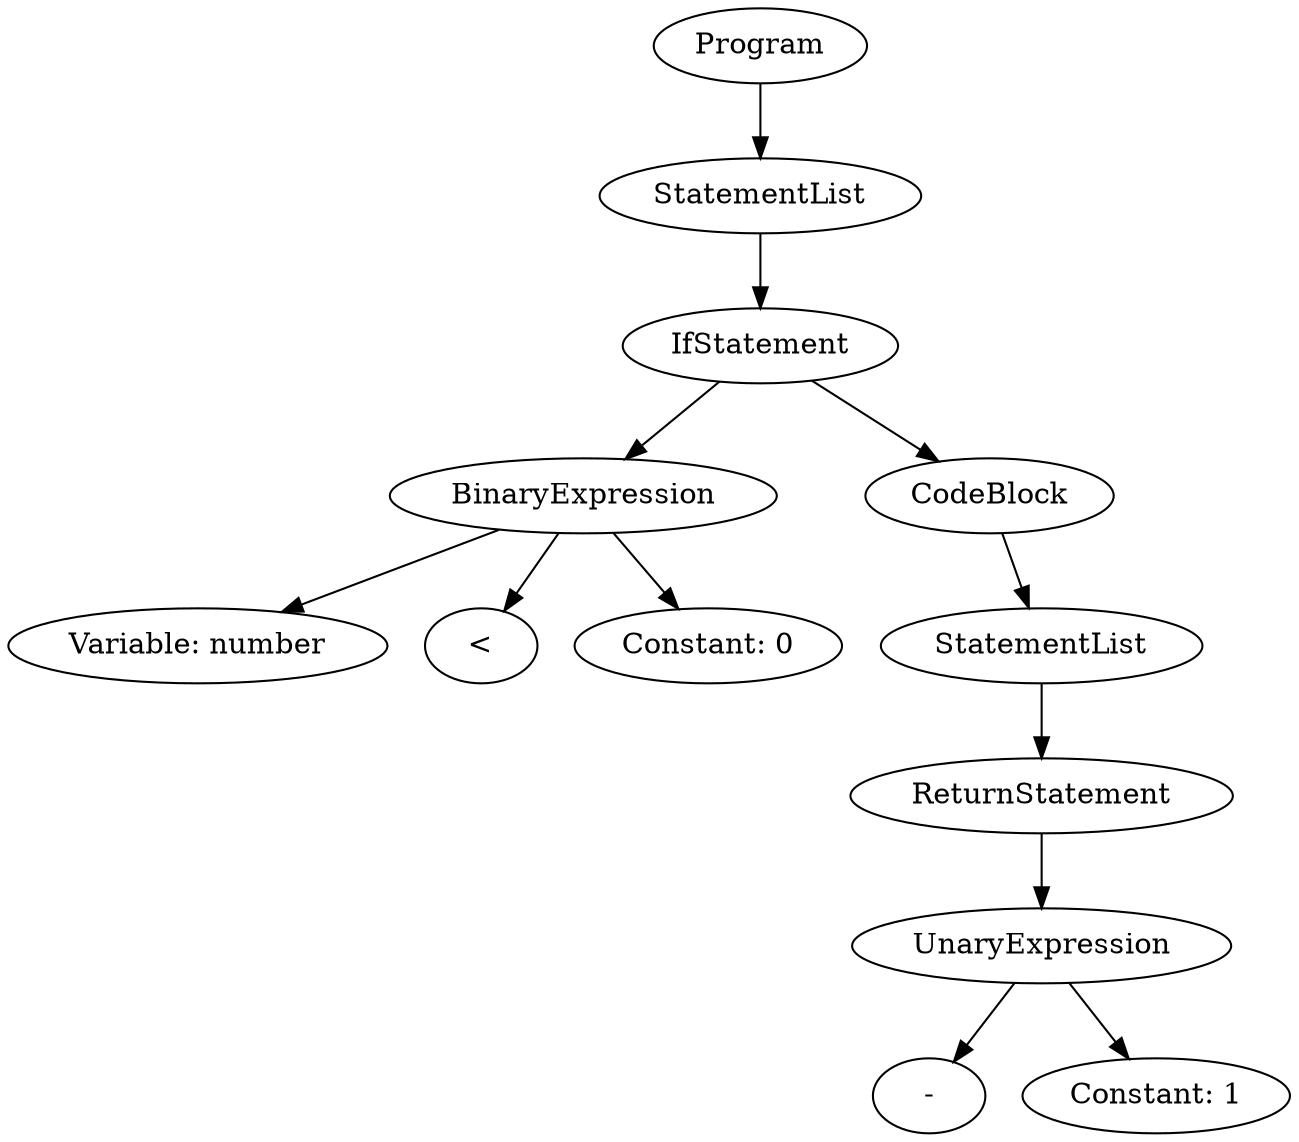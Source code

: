 digraph G {
node0 [label="Program"];
node0 -> node1;
node1 [label="StatementList"];
node1 -> node2;
node2 [label="IfStatement"];
node2 -> node3;
node3 [label="BinaryExpression"];
node3 -> node4;
node4 [label="Variable: number"];
node3 -> node5;
node5 [label="<"];
node3 -> node6;
node6 [label="Constant: 0"];
node2 -> node7;
node7 [label="CodeBlock"];
node7 -> node8;
node8 [label="StatementList"];
node8 -> node9;
node9 [label="ReturnStatement"];
node9 -> node10;
node10 [label="UnaryExpression"];
node10 -> node11;
node11 [label="-"];
node10 -> node12;
node12 [label="Constant: 1"];
}
